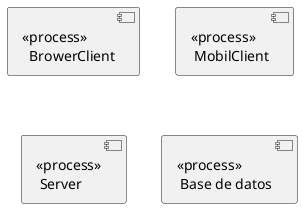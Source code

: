 @startuml

[<<process>>\n  BrowerClient]
[<<process>>\n MobilClient]
[<<process>>\n Server]
[<<process>>\n Base de datos]


@enduml